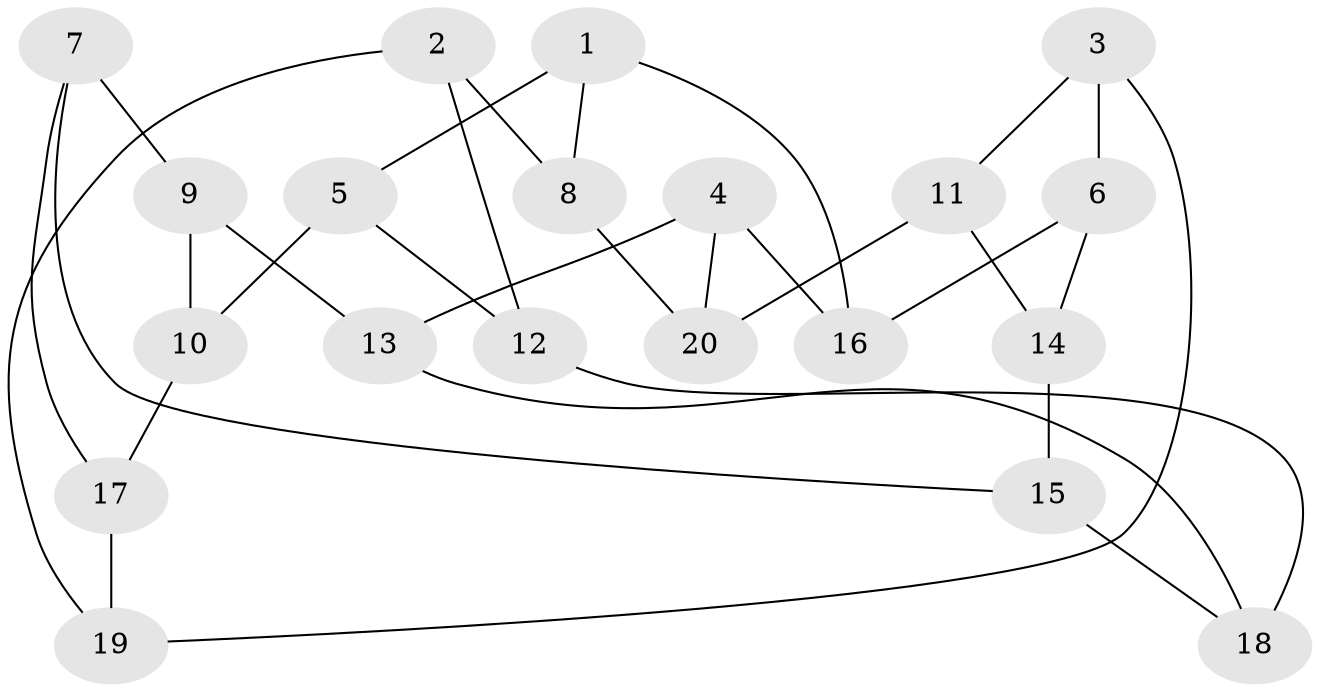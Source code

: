 // Generated by graph-tools (version 1.1) at 2025/46/02/15/25 05:46:28]
// undirected, 20 vertices, 30 edges
graph export_dot {
graph [start="1"]
  node [color=gray90,style=filled];
  1;
  2;
  3;
  4;
  5;
  6;
  7;
  8;
  9;
  10;
  11;
  12;
  13;
  14;
  15;
  16;
  17;
  18;
  19;
  20;
  1 -- 5;
  1 -- 16;
  1 -- 8;
  2 -- 8;
  2 -- 12;
  2 -- 19;
  3 -- 6;
  3 -- 11;
  3 -- 19;
  4 -- 16;
  4 -- 20;
  4 -- 13;
  5 -- 12;
  5 -- 10;
  6 -- 14;
  6 -- 16;
  7 -- 9;
  7 -- 17;
  7 -- 15;
  8 -- 20;
  9 -- 10;
  9 -- 13;
  10 -- 17;
  11 -- 14;
  11 -- 20;
  12 -- 18;
  13 -- 18;
  14 -- 15;
  15 -- 18;
  17 -- 19;
}
